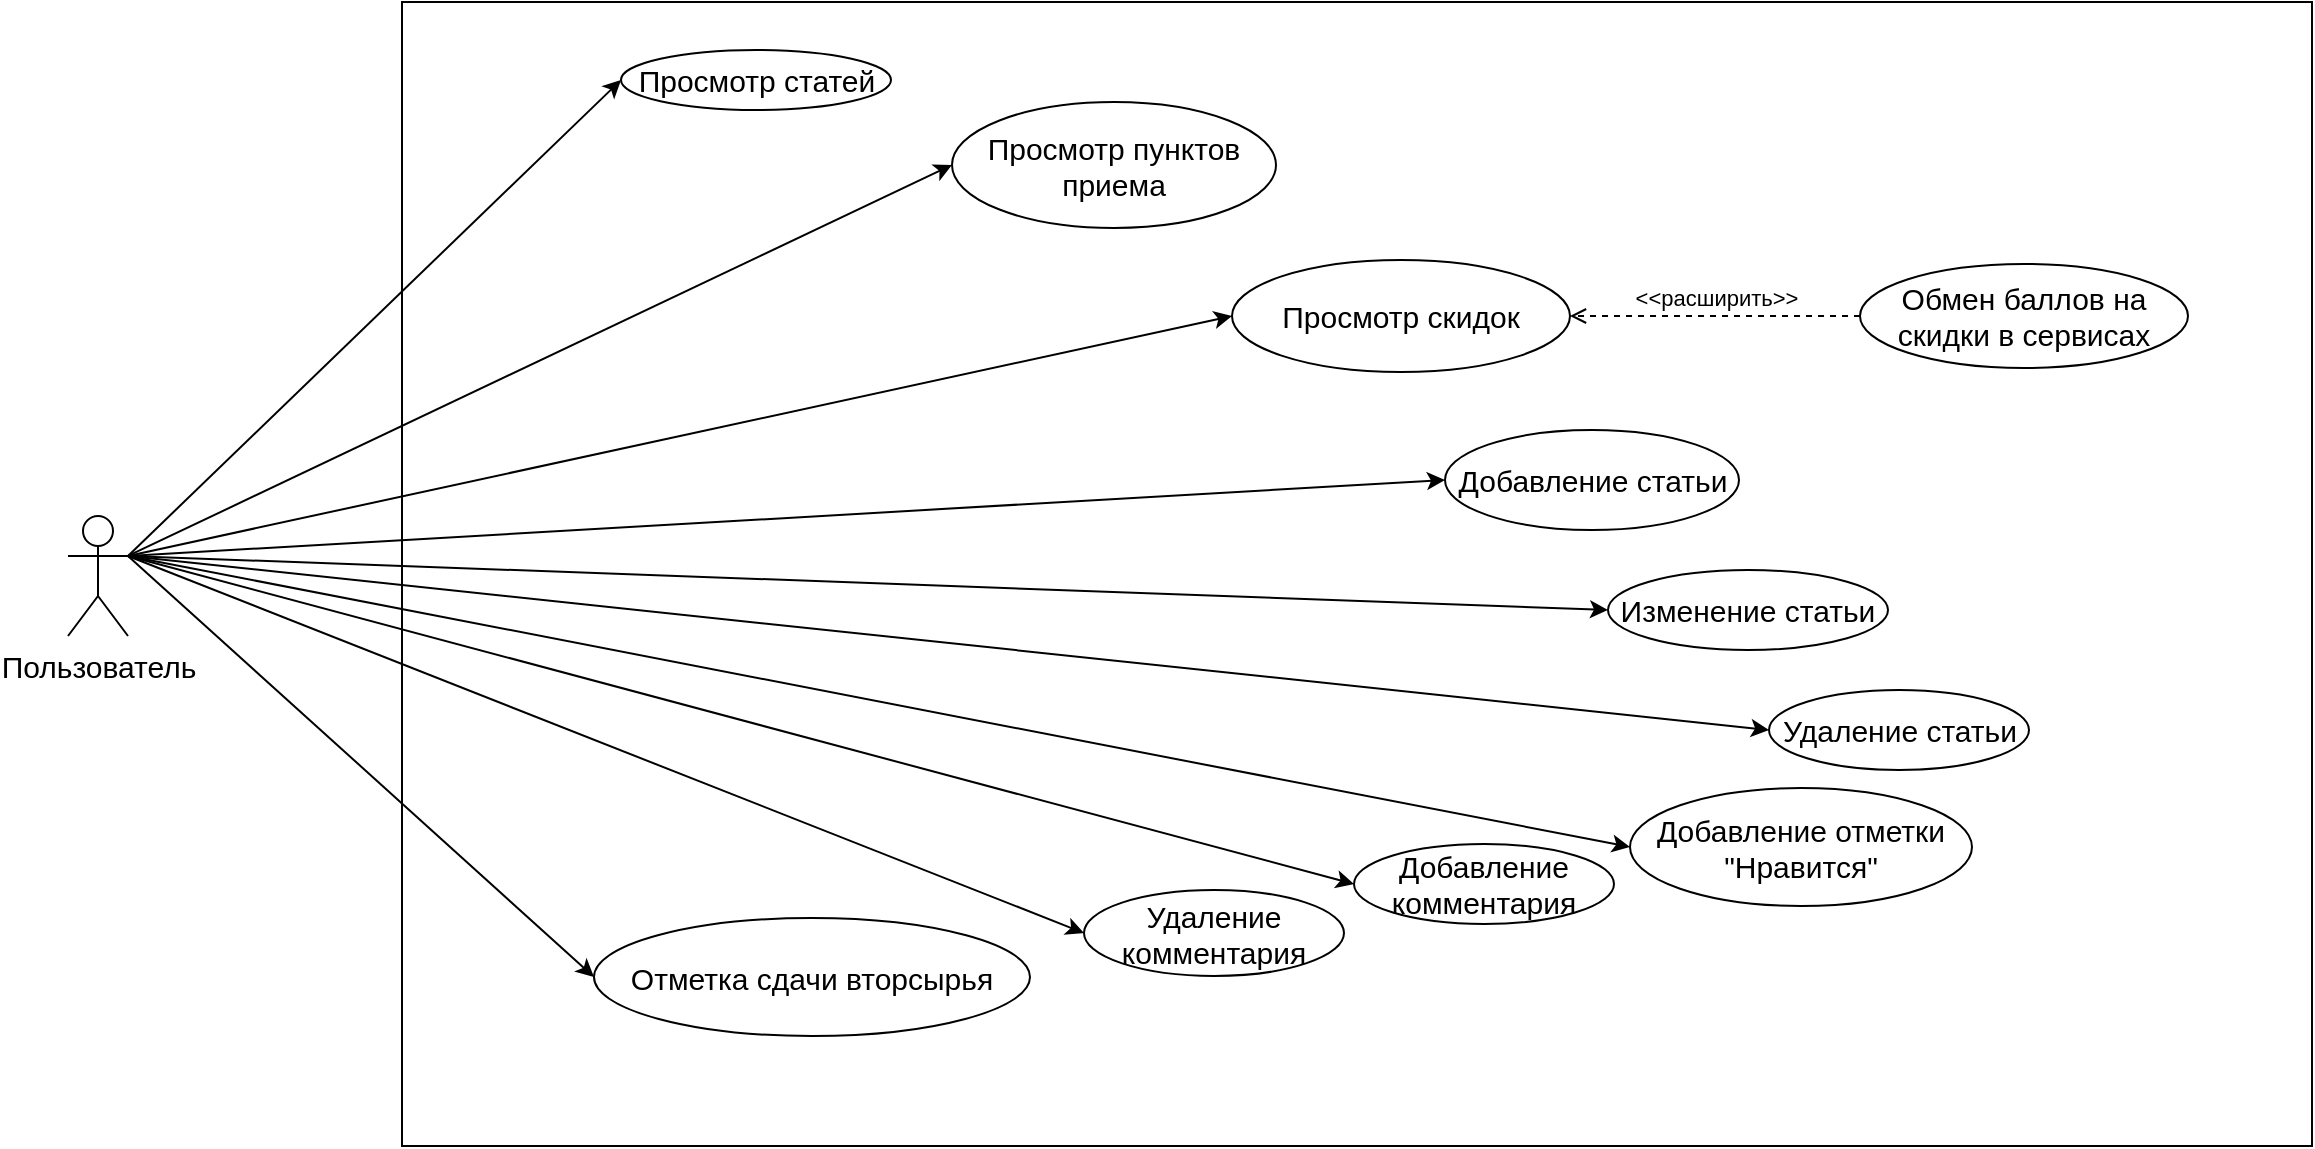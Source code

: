 <mxfile version="27.0.9">
  <diagram name="Страница — 1" id="XZYeAlCMPjUM97VyEqtC">
    <mxGraphModel dx="1026" dy="751" grid="0" gridSize="10" guides="1" tooltips="1" connect="1" arrows="1" fold="1" page="0" pageScale="1" pageWidth="827" pageHeight="1169" math="0" shadow="0">
      <root>
        <mxCell id="0" />
        <mxCell id="1" parent="0" />
        <mxCell id="nsbjW631ecnLqBV5j18X-1" value="" style="rounded=0;whiteSpace=wrap;html=1;" vertex="1" parent="1">
          <mxGeometry x="647" y="260" width="955" height="572" as="geometry" />
        </mxCell>
        <mxCell id="nsbjW631ecnLqBV5j18X-2" value="Пользователь" style="shape=umlActor;verticalLabelPosition=bottom;verticalAlign=top;html=1;outlineConnect=0;fontSize=15;" vertex="1" parent="1">
          <mxGeometry x="480" y="517" width="30" height="60" as="geometry" />
        </mxCell>
        <mxCell id="nsbjW631ecnLqBV5j18X-3" value="Просмотр пунктов приема" style="ellipse;whiteSpace=wrap;html=1;fontSize=15;" vertex="1" parent="1">
          <mxGeometry x="922" y="310" width="162" height="63" as="geometry" />
        </mxCell>
        <mxCell id="nsbjW631ecnLqBV5j18X-4" value="Обмен баллов на скидки в сервисах" style="ellipse;whiteSpace=wrap;html=1;fontSize=15;" vertex="1" parent="1">
          <mxGeometry x="1376" y="391" width="164" height="52" as="geometry" />
        </mxCell>
        <mxCell id="nsbjW631ecnLqBV5j18X-5" value="Просмотр статей" style="ellipse;whiteSpace=wrap;html=1;fontSize=15;" vertex="1" parent="1">
          <mxGeometry x="756.5" y="284" width="135" height="30" as="geometry" />
        </mxCell>
        <mxCell id="nsbjW631ecnLqBV5j18X-6" value="Отметка сдачи вторсырья" style="ellipse;whiteSpace=wrap;html=1;fontSize=15;" vertex="1" parent="1">
          <mxGeometry x="743" y="718" width="218" height="59" as="geometry" />
        </mxCell>
        <mxCell id="nsbjW631ecnLqBV5j18X-7" value="Удаление статьи" style="ellipse;whiteSpace=wrap;html=1;fontSize=15;" vertex="1" parent="1">
          <mxGeometry x="1330.5" y="604" width="130" height="40" as="geometry" />
        </mxCell>
        <mxCell id="nsbjW631ecnLqBV5j18X-8" value="Изменение статьи" style="ellipse;whiteSpace=wrap;html=1;fontSize=15;" vertex="1" parent="1">
          <mxGeometry x="1250" y="544" width="140" height="40" as="geometry" />
        </mxCell>
        <mxCell id="nsbjW631ecnLqBV5j18X-9" value="Добавление статьи" style="ellipse;whiteSpace=wrap;html=1;fontSize=15;" vertex="1" parent="1">
          <mxGeometry x="1168.5" y="474" width="147" height="50" as="geometry" />
        </mxCell>
        <mxCell id="nsbjW631ecnLqBV5j18X-10" value="Добавление отметки&lt;div&gt;&quot;Нравится&quot;&lt;/div&gt;" style="ellipse;whiteSpace=wrap;html=1;fontSize=15;" vertex="1" parent="1">
          <mxGeometry x="1261" y="653" width="171" height="59" as="geometry" />
        </mxCell>
        <mxCell id="nsbjW631ecnLqBV5j18X-11" value="Удаление комментария" style="ellipse;whiteSpace=wrap;html=1;fontSize=15;" vertex="1" parent="1">
          <mxGeometry x="988" y="704" width="130" height="43" as="geometry" />
        </mxCell>
        <mxCell id="nsbjW631ecnLqBV5j18X-12" value="Добавление комментария" style="ellipse;whiteSpace=wrap;html=1;fontSize=15;" vertex="1" parent="1">
          <mxGeometry x="1123" y="681" width="130" height="40" as="geometry" />
        </mxCell>
        <mxCell id="nsbjW631ecnLqBV5j18X-13" value="Просмотр скидок" style="ellipse;whiteSpace=wrap;html=1;fontSize=15;" vertex="1" parent="1">
          <mxGeometry x="1062" y="389" width="169" height="56" as="geometry" />
        </mxCell>
        <mxCell id="nsbjW631ecnLqBV5j18X-14" value="&amp;lt;&amp;lt;расширить&amp;gt;&amp;gt;" style="html=1;verticalAlign=bottom;labelBackgroundColor=none;endArrow=open;endFill=0;dashed=1;rounded=0;exitX=0;exitY=0.5;exitDx=0;exitDy=0;entryX=1;entryY=0.5;entryDx=0;entryDy=0;" edge="1" parent="1" source="nsbjW631ecnLqBV5j18X-4" target="nsbjW631ecnLqBV5j18X-13">
          <mxGeometry x="0.003" width="160" relative="1" as="geometry">
            <mxPoint x="1067" y="881" as="sourcePoint" />
            <mxPoint x="1227" y="881" as="targetPoint" />
            <mxPoint as="offset" />
          </mxGeometry>
        </mxCell>
        <mxCell id="nsbjW631ecnLqBV5j18X-15" value="" style="endArrow=classic;html=1;rounded=0;fontSize=15;entryX=0;entryY=0.5;entryDx=0;entryDy=0;exitX=1;exitY=0.333;exitDx=0;exitDy=0;exitPerimeter=0;endFill=1;" edge="1" parent="1" source="nsbjW631ecnLqBV5j18X-2" target="nsbjW631ecnLqBV5j18X-6">
          <mxGeometry width="50" height="50" relative="1" as="geometry">
            <mxPoint x="359" y="105" as="sourcePoint" />
            <mxPoint x="328" y="4" as="targetPoint" />
          </mxGeometry>
        </mxCell>
        <mxCell id="nsbjW631ecnLqBV5j18X-16" value="" style="endArrow=none;html=1;rounded=0;entryX=1;entryY=0.333;entryDx=0;entryDy=0;entryPerimeter=0;fontSize=15;exitX=0;exitY=0.5;exitDx=0;exitDy=0;startArrow=classic;startFill=1;" edge="1" parent="1" source="nsbjW631ecnLqBV5j18X-5" target="nsbjW631ecnLqBV5j18X-2">
          <mxGeometry width="50" height="50" relative="1" as="geometry">
            <mxPoint x="-159.316" y="204" as="sourcePoint" />
            <mxPoint x="370" y="517" as="targetPoint" />
          </mxGeometry>
        </mxCell>
        <mxCell id="nsbjW631ecnLqBV5j18X-17" value="" style="endArrow=classic;html=1;rounded=0;entryX=0;entryY=0.5;entryDx=0;entryDy=0;fontSize=15;exitX=1;exitY=0.333;exitDx=0;exitDy=0;exitPerimeter=0;endFill=1;" edge="1" parent="1" source="nsbjW631ecnLqBV5j18X-2" target="nsbjW631ecnLqBV5j18X-7">
          <mxGeometry width="50" height="50" relative="1" as="geometry">
            <mxPoint x="599" y="325" as="sourcePoint" />
            <mxPoint x="568" y="224" as="targetPoint" />
          </mxGeometry>
        </mxCell>
        <mxCell id="nsbjW631ecnLqBV5j18X-18" value="" style="endArrow=classic;html=1;rounded=0;entryX=0;entryY=0.5;entryDx=0;entryDy=0;fontSize=15;exitX=1;exitY=0.333;exitDx=0;exitDy=0;exitPerimeter=0;endFill=1;" edge="1" parent="1" source="nsbjW631ecnLqBV5j18X-2" target="nsbjW631ecnLqBV5j18X-8">
          <mxGeometry width="50" height="50" relative="1" as="geometry">
            <mxPoint x="395" y="201" as="sourcePoint" />
            <mxPoint x="364" y="100" as="targetPoint" />
          </mxGeometry>
        </mxCell>
        <mxCell id="nsbjW631ecnLqBV5j18X-19" value="" style="endArrow=classic;html=1;rounded=0;entryX=0;entryY=0.5;entryDx=0;entryDy=0;fontSize=15;exitX=1;exitY=0.333;exitDx=0;exitDy=0;exitPerimeter=0;endFill=1;" edge="1" parent="1" source="nsbjW631ecnLqBV5j18X-2" target="nsbjW631ecnLqBV5j18X-11">
          <mxGeometry width="50" height="50" relative="1" as="geometry">
            <mxPoint x="395" y="201" as="sourcePoint" />
            <mxPoint x="364" y="100" as="targetPoint" />
          </mxGeometry>
        </mxCell>
        <mxCell id="nsbjW631ecnLqBV5j18X-20" value="" style="endArrow=classic;html=1;rounded=0;entryX=0;entryY=0.5;entryDx=0;entryDy=0;fontSize=15;exitX=1;exitY=0.333;exitDx=0;exitDy=0;exitPerimeter=0;endFill=1;" edge="1" parent="1" source="nsbjW631ecnLqBV5j18X-2" target="nsbjW631ecnLqBV5j18X-13">
          <mxGeometry width="50" height="50" relative="1" as="geometry">
            <mxPoint x="571" y="454" as="sourcePoint" />
            <mxPoint x="540" y="353" as="targetPoint" />
          </mxGeometry>
        </mxCell>
        <mxCell id="nsbjW631ecnLqBV5j18X-21" value="" style="endArrow=classic;html=1;rounded=0;entryX=0;entryY=0.5;entryDx=0;entryDy=0;fontSize=15;exitX=1;exitY=0.333;exitDx=0;exitDy=0;exitPerimeter=0;endFill=1;" edge="1" parent="1" source="nsbjW631ecnLqBV5j18X-2" target="nsbjW631ecnLqBV5j18X-9">
          <mxGeometry width="50" height="50" relative="1" as="geometry">
            <mxPoint x="430" y="247" as="sourcePoint" />
            <mxPoint x="399" y="146" as="targetPoint" />
          </mxGeometry>
        </mxCell>
        <mxCell id="nsbjW631ecnLqBV5j18X-22" value="" style="endArrow=classic;html=1;rounded=0;entryX=0;entryY=0.5;entryDx=0;entryDy=0;fontSize=15;exitX=1;exitY=0.333;exitDx=0;exitDy=0;exitPerimeter=0;endFill=1;" edge="1" parent="1" source="nsbjW631ecnLqBV5j18X-2" target="nsbjW631ecnLqBV5j18X-10">
          <mxGeometry width="50" height="50" relative="1" as="geometry">
            <mxPoint x="608" y="358" as="sourcePoint" />
            <mxPoint x="577" y="257" as="targetPoint" />
          </mxGeometry>
        </mxCell>
        <mxCell id="nsbjW631ecnLqBV5j18X-23" value="" style="endArrow=classic;html=1;rounded=0;entryX=0;entryY=0.5;entryDx=0;entryDy=0;fontSize=15;exitX=1;exitY=0.333;exitDx=0;exitDy=0;exitPerimeter=0;endFill=1;" edge="1" parent="1" source="nsbjW631ecnLqBV5j18X-2" target="nsbjW631ecnLqBV5j18X-12">
          <mxGeometry width="50" height="50" relative="1" as="geometry">
            <mxPoint x="589" y="299" as="sourcePoint" />
            <mxPoint x="558" y="198" as="targetPoint" />
          </mxGeometry>
        </mxCell>
        <mxCell id="nsbjW631ecnLqBV5j18X-24" value="" style="endArrow=none;html=1;rounded=0;entryX=1;entryY=0.333;entryDx=0;entryDy=0;entryPerimeter=0;fontSize=15;exitX=0;exitY=0.5;exitDx=0;exitDy=0;startArrow=classic;startFill=1;" edge="1" parent="1" source="nsbjW631ecnLqBV5j18X-3" target="nsbjW631ecnLqBV5j18X-2">
          <mxGeometry width="50" height="50" relative="1" as="geometry">
            <mxPoint x="547" y="314" as="sourcePoint" />
            <mxPoint x="516" y="213" as="targetPoint" />
          </mxGeometry>
        </mxCell>
      </root>
    </mxGraphModel>
  </diagram>
</mxfile>
